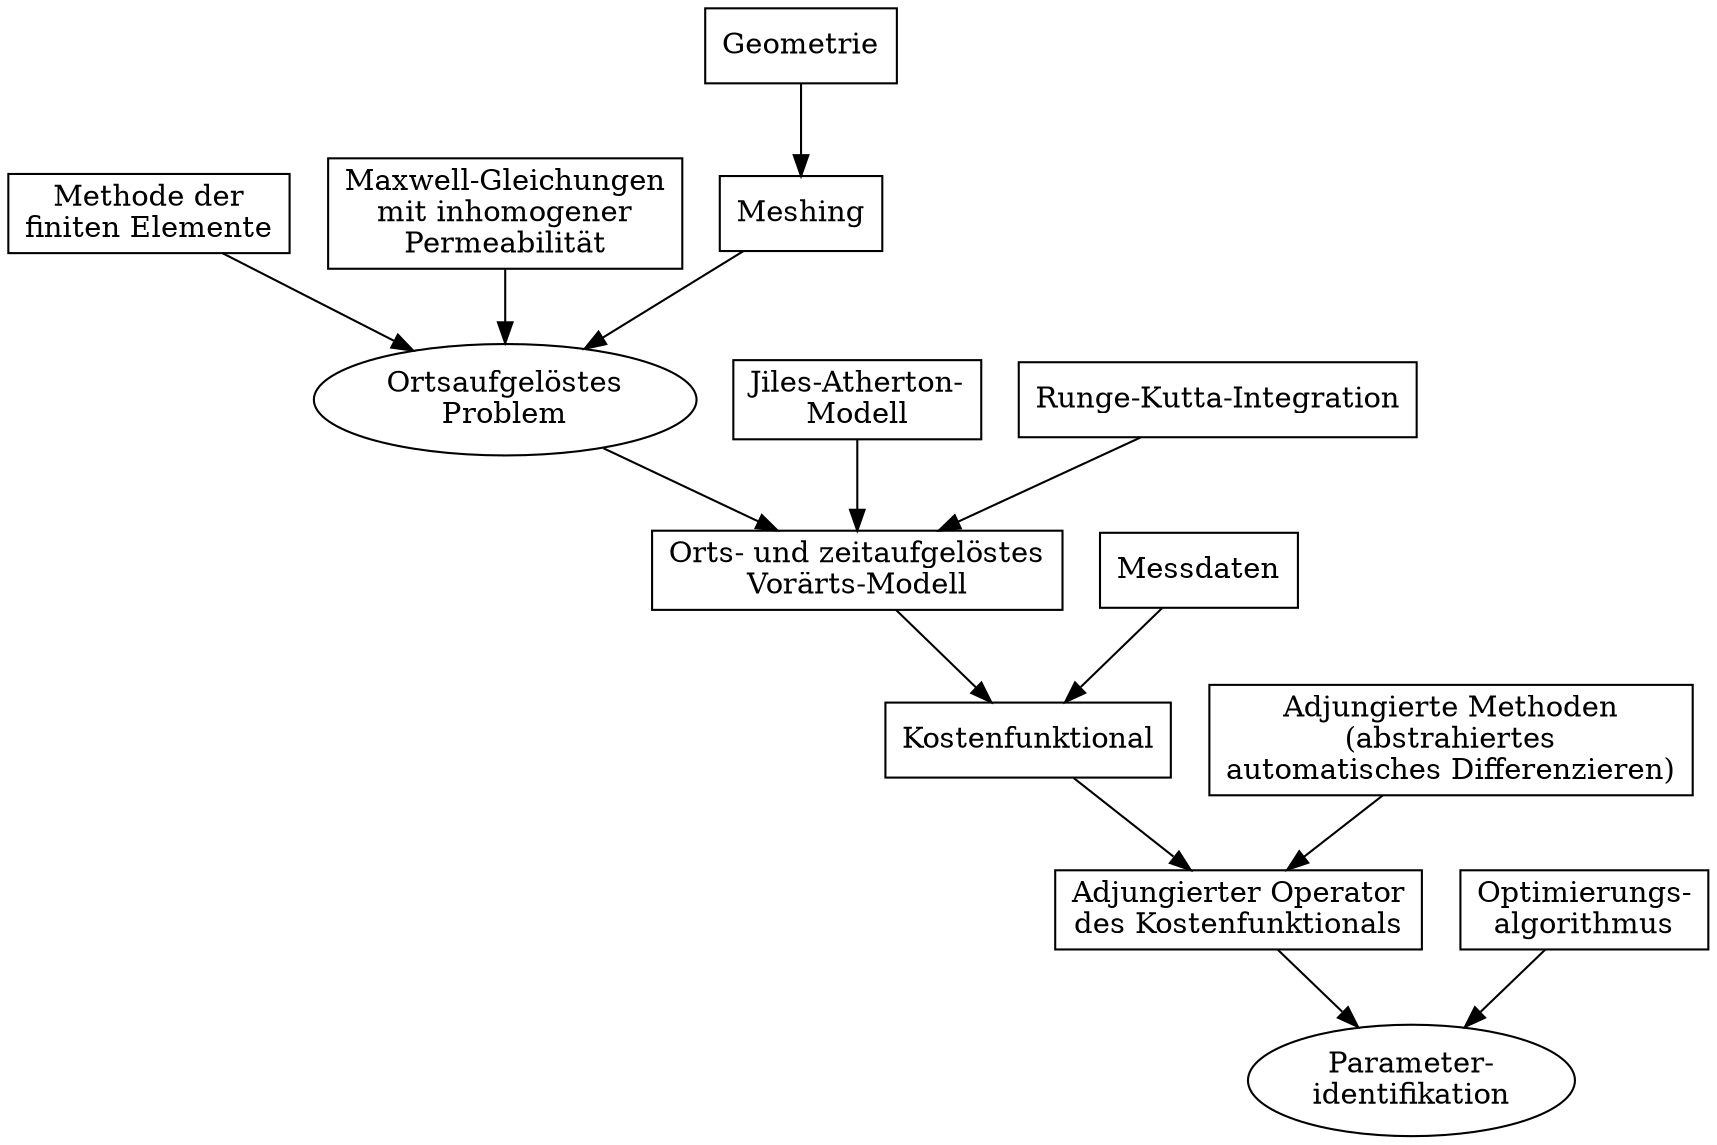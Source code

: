 digraph vorgehen_ort {
	graph [rankdir=TD];
	node [shape=box];
	
	fem [label="Methode der\nfiniten Elemente"];
	maxwell [label="Maxwell-Gleichungen\nmit inhomogener\nPermeabilität"];
	geometry [label="Geometrie"];
	meshing [label="Meshing"];
	problem [shape=ellipse, label="Ortsaufgelöstes\nProblem"];
	ja [label="Jiles-Atherton-\nModell"];
	rk [label="Runge-Kutta-Integration"];
	ort_zeit [label="Orts- und zeitaufgelöstes\nVorärts-Modell"];
	data [label="Messdaten"];
	cost [label="Kostenfunktional"];
	adjoint_methods [label="Adjungierte Methoden\n(abstrahiertes\nautomatisches Differenzieren)"];
	adjoint [label="Adjungierter Operator\ndes Kostenfunktionals"];
	opt [label="Optimierungs-\nalgorithmus"];
	identification [shape=ellipse, label="Parameter-\nidentifikation"];
	
	fem -> problem;
	maxwell -> problem;
	geometry -> meshing;
	meshing -> problem;
	problem -> ort_zeit;
	ja -> ort_zeit;
	rk -> ort_zeit;
	ort_zeit -> cost;
	data -> cost;
	adjoint_methods -> adjoint;
	cost -> adjoint;
	adjoint -> identification;
	opt -> identification;
}
